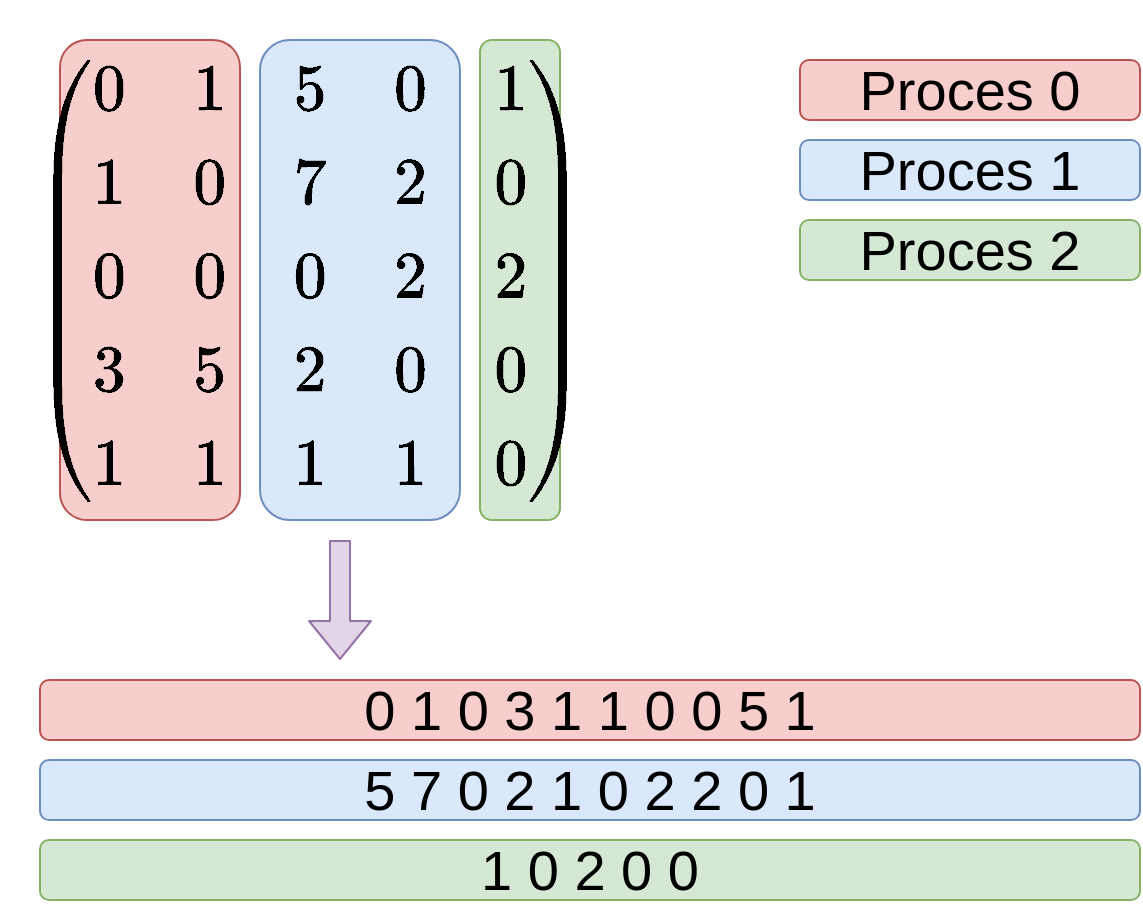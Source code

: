 <mxfile version="12.9.14" type="device"><diagram id="lu3WzVxR3BvyGeHGck8d" name="Page-1"><mxGraphModel dx="2062" dy="1622" grid="1" gridSize="10" guides="1" tooltips="1" connect="1" arrows="1" fold="1" page="1" pageScale="1" pageWidth="600" pageHeight="500" math="1" shadow="0"><root><mxCell id="0"/><mxCell id="1" parent="0"/><mxCell id="la2oW4K_znrMjhocV5at-4" value="" style="rounded=1;whiteSpace=wrap;html=1;fillColor=#d5e8d4;fontSize=28;strokeColor=#82b366;" parent="1" vertex="1"><mxGeometry x="250" y="-470" width="40" height="240" as="geometry"/></mxCell><mxCell id="la2oW4K_znrMjhocV5at-3" value="" style="rounded=1;whiteSpace=wrap;html=1;fillColor=#dae8fc;fontSize=28;strokeColor=#6c8ebf;" parent="1" vertex="1"><mxGeometry x="140" y="-470" width="100" height="240" as="geometry"/></mxCell><mxCell id="la2oW4K_znrMjhocV5at-2" value="" style="rounded=1;whiteSpace=wrap;html=1;fillColor=#f8cecc;fontSize=28;strokeColor=#b85450;" parent="1" vertex="1"><mxGeometry x="40" y="-470" width="90" height="240" as="geometry"/></mxCell><mxCell id="la2oW4K_znrMjhocV5at-5" value="Proces 0" style="rounded=1;whiteSpace=wrap;html=1;fillColor=#f8cecc;fontSize=28;strokeColor=#b85450;" parent="1" vertex="1"><mxGeometry x="410" y="-460" width="170" height="30" as="geometry"/></mxCell><mxCell id="la2oW4K_znrMjhocV5at-6" value="Proces 1" style="rounded=1;whiteSpace=wrap;html=1;fillColor=#dae8fc;fontSize=28;strokeColor=#6c8ebf;" parent="1" vertex="1"><mxGeometry x="410" y="-420" width="170" height="30" as="geometry"/></mxCell><mxCell id="la2oW4K_znrMjhocV5at-7" value="Proces 2" style="rounded=1;whiteSpace=wrap;html=1;fillColor=#d5e8d4;fontSize=28;strokeColor=#82b366;" parent="1" vertex="1"><mxGeometry x="410" y="-380" width="170" height="30" as="geometry"/></mxCell><mxCell id="la2oW4K_znrMjhocV5at-8" value="" style="shape=flexArrow;endArrow=classic;html=1;fontSize=28;fillColor=#e1d5e7;strokeColor=#9673a6;" parent="1" edge="1"><mxGeometry width="50" height="50" relative="1" as="geometry"><mxPoint x="180" y="-220" as="sourcePoint"/><mxPoint x="180" y="-160" as="targetPoint"/></mxGeometry></mxCell><mxCell id="la2oW4K_znrMjhocV5at-9" value="0 1 0 3 1 1 0 0 5 1" style="rounded=1;whiteSpace=wrap;html=1;fillColor=#f8cecc;fontSize=28;strokeColor=#b85450;" parent="1" vertex="1"><mxGeometry x="30" y="-150" width="550" height="30" as="geometry"/></mxCell><mxCell id="la2oW4K_znrMjhocV5at-12" value="5 7 0 2 1 0 2 2 0 1" style="rounded=1;whiteSpace=wrap;html=1;fillColor=#dae8fc;fontSize=28;strokeColor=#6c8ebf;" parent="1" vertex="1"><mxGeometry x="30" y="-110" width="550" height="30" as="geometry"/></mxCell><mxCell id="la2oW4K_znrMjhocV5at-13" value="1 0 2 0 0" style="rounded=1;whiteSpace=wrap;html=1;fillColor=#d5e8d4;fontSize=28;strokeColor=#82b366;" parent="1" vertex="1"><mxGeometry x="30" y="-70" width="550" height="30" as="geometry"/></mxCell><mxCell id="la2oW4K_znrMjhocV5at-1" value="$$\begin{pmatrix} &lt;br style=&quot;font-size: 28px;&quot;&gt;0 &amp;amp; 1 &amp;amp; 5 &amp;amp; 0 &amp;amp; 1 \\&lt;br style=&quot;font-size: 28px;&quot;&gt;1 &amp;amp; 0 &amp;amp; 7 &amp;amp; 2 &amp;amp; 0 \\&lt;br style=&quot;font-size: 28px;&quot;&gt;0 &amp;amp; 0 &amp;amp; 0 &amp;amp; 2 &amp;amp; 2 \\&lt;br style=&quot;font-size: 28px;&quot;&gt;3 &amp;amp; 5 &amp;amp; 2 &amp;amp; 0 &amp;amp; 0 \\&lt;br style=&quot;font-size: 28px;&quot;&gt;1 &amp;amp; 1 &amp;amp; 1 &amp;amp; 1 &amp;amp; 0&lt;br style=&quot;font-size: 28px;&quot;&gt;&amp;nbsp;\end{pmatrix}$$" style="rounded=1;whiteSpace=wrap;html=1;fontSize=28;fillColor=none;strokeColor=none;" parent="1" vertex="1"><mxGeometry x="10" y="-490" width="310" height="280" as="geometry"/></mxCell></root></mxGraphModel></diagram></mxfile>